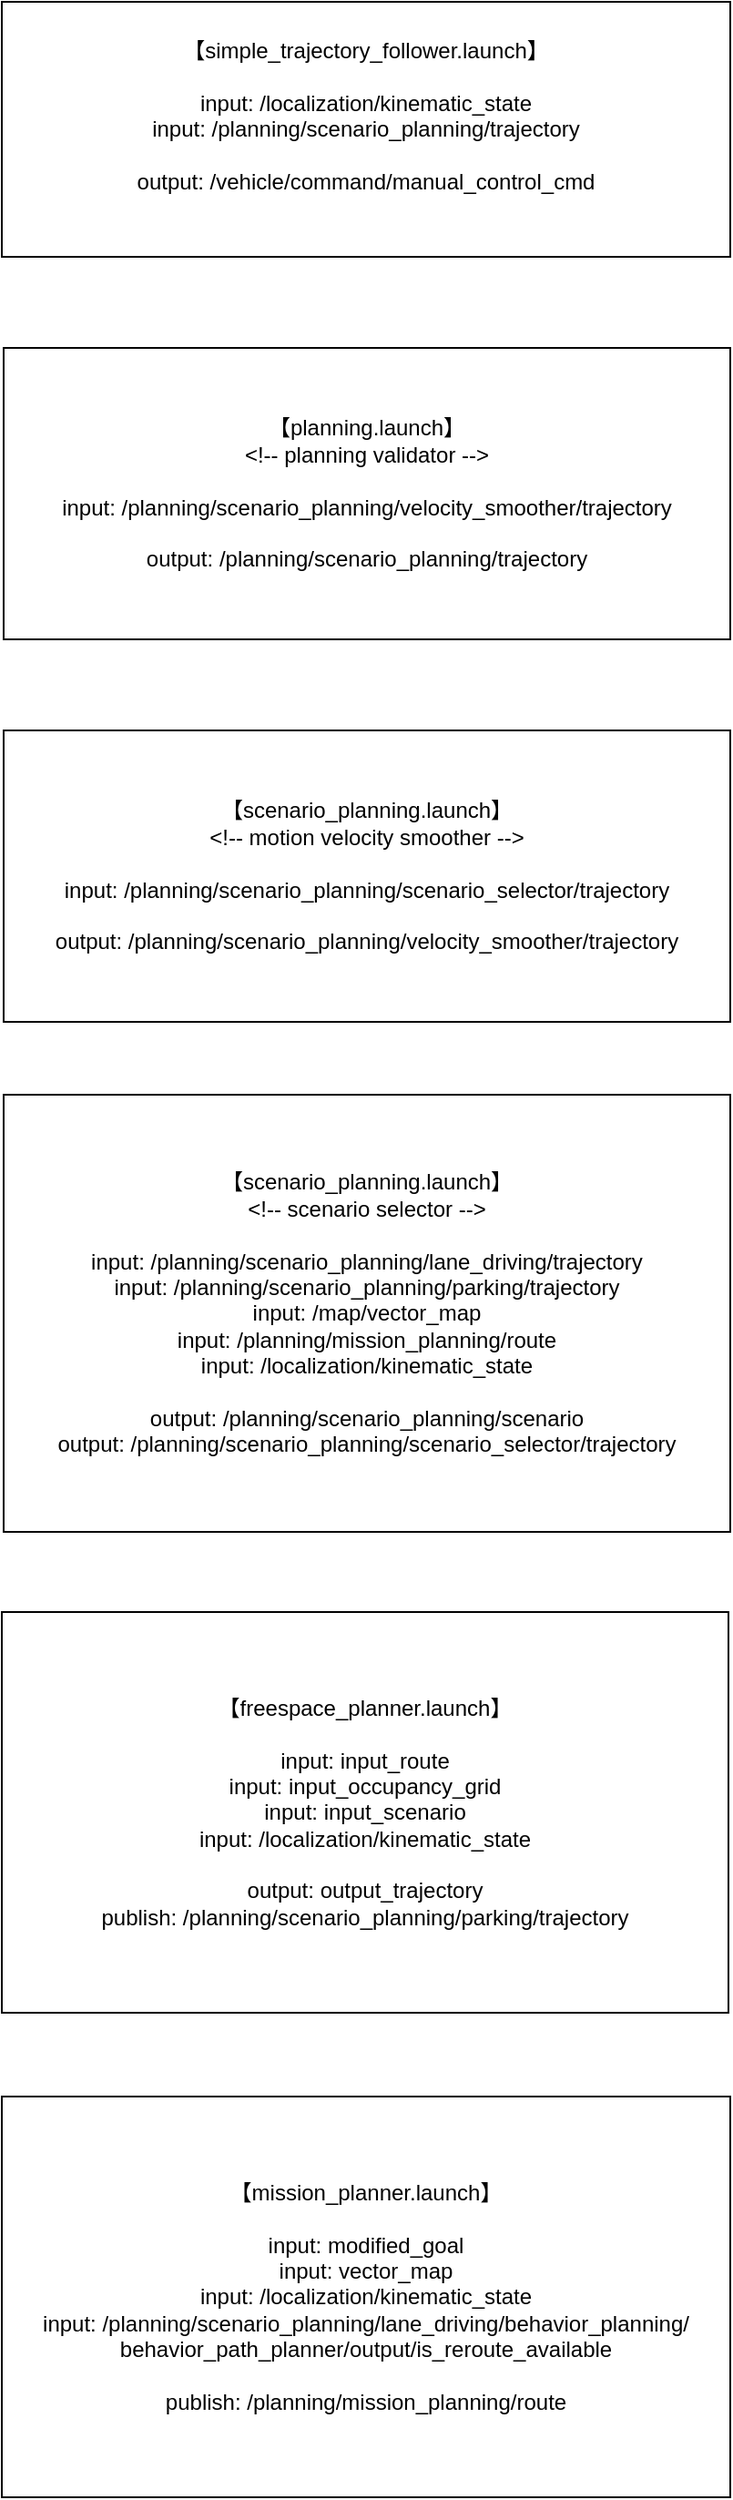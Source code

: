 <mxfile version="24.7.17">
  <diagram name="第 1 页" id="Bj05R8QRVJabiGc4-4df">
    <mxGraphModel dx="1355" dy="665" grid="1" gridSize="10" guides="1" tooltips="1" connect="1" arrows="1" fold="1" page="1" pageScale="1" pageWidth="827" pageHeight="1169" math="0" shadow="0">
      <root>
        <mxCell id="0" />
        <mxCell id="1" parent="0" />
        <mxCell id="DaoDRAan5N-xbQoOhHpL-1" value="【simple_trajectory_follower.launch】&lt;div&gt;&lt;br&gt;&lt;div&gt;input: /localization/kinematic_state&lt;/div&gt;&lt;div&gt;input: /planning/scenario_planning/trajectory&lt;/div&gt;&lt;div&gt;&lt;br&gt;&lt;/div&gt;&lt;div&gt;output: /vehicle/command/manual_control_cmd&lt;/div&gt;&lt;div&gt;&lt;br&gt;&lt;/div&gt;&lt;/div&gt;" style="rounded=0;whiteSpace=wrap;html=1;" vertex="1" parent="1">
          <mxGeometry x="200" y="110" width="400" height="140" as="geometry" />
        </mxCell>
        <mxCell id="DaoDRAan5N-xbQoOhHpL-2" value="【planning.launch】&lt;div&gt;&amp;lt;!-- planning validator --&amp;gt;&lt;/div&gt;&lt;div&gt;&lt;br&gt;&lt;/div&gt;&lt;div&gt;input: /planning/scenario_planning/velocity_smoother&lt;span style=&quot;background-color: initial;&quot;&gt;/trajectory&lt;/span&gt;&lt;/div&gt;&lt;div&gt;&lt;br&gt;&lt;/div&gt;&lt;div&gt;output: /planning/scenario_planning/trajectory&lt;/div&gt;" style="rounded=0;whiteSpace=wrap;html=1;" vertex="1" parent="1">
          <mxGeometry x="201" y="300" width="399" height="160" as="geometry" />
        </mxCell>
        <mxCell id="DaoDRAan5N-xbQoOhHpL-3" value="【scenario_planning.launch】&lt;div&gt;&lt;span style=&quot;font-size: 12px;&quot;&gt;&amp;lt;!-- motion velocity smoother --&amp;gt;&lt;/span&gt;&lt;br&gt;&lt;/div&gt;&lt;div&gt;&lt;span style=&quot;font-size: 12px;&quot;&gt;&lt;br&gt;&lt;/span&gt;&lt;/div&gt;&lt;div&gt;&lt;span style=&quot;font-size: 12px;&quot;&gt;input: /planning/scenario_planning/scenario_selector/trajectory&lt;/span&gt;&lt;/div&gt;&lt;div&gt;&lt;span style=&quot;font-size: 12px;&quot;&gt;&lt;br&gt;&lt;/span&gt;&lt;/div&gt;&lt;div&gt;&lt;span style=&quot;font-size: 12px;&quot;&gt;output: /planning/scenario_planning/velocity_smoother/trajectory&lt;/span&gt;&lt;/div&gt;" style="rounded=0;whiteSpace=wrap;html=1;" vertex="1" parent="1">
          <mxGeometry x="201" y="510" width="399" height="160" as="geometry" />
        </mxCell>
        <mxCell id="DaoDRAan5N-xbQoOhHpL-4" value="【scenario_planning.launch】&lt;div&gt;&lt;span style=&quot;font-size: 12px;&quot;&gt;&amp;lt;!-- scenario selector --&amp;gt;&lt;/span&gt;&lt;br&gt;&lt;/div&gt;&lt;div&gt;&lt;span style=&quot;font-size: 12px;&quot;&gt;&lt;br&gt;&lt;/span&gt;&lt;/div&gt;&lt;div&gt;&lt;span style=&quot;font-size: 12px;&quot;&gt;input:&amp;nbsp;&lt;/span&gt;&lt;span style=&quot;background-color: initial; font-size: 12px;&quot;&gt;/planning/scenario_planning/lane_driving/trajectory&lt;/span&gt;&lt;/div&gt;&lt;div&gt;&lt;span style=&quot;background-color: initial; font-size: 12px;&quot;&gt;input:&amp;nbsp;&lt;/span&gt;&lt;span style=&quot;background-color: initial; font-size: 12px;&quot;&gt;/planning/scenario_planning/parking/trajectory&lt;/span&gt;&lt;/div&gt;&lt;div&gt;&lt;span style=&quot;background-color: initial; font-size: 12px;&quot;&gt;input:&amp;nbsp;&lt;/span&gt;&lt;span style=&quot;background-color: initial; font-size: 12px;&quot;&gt;/map/vector_map&lt;/span&gt;&lt;/div&gt;&lt;div&gt;&lt;span style=&quot;background-color: initial; font-size: 12px;&quot;&gt;input:&amp;nbsp;&lt;/span&gt;&lt;span style=&quot;background-color: initial; font-size: 12px;&quot;&gt;/planning/mission_planning/route&lt;/span&gt;&lt;/div&gt;&lt;div&gt;&lt;span style=&quot;background-color: initial; font-size: 12px;&quot;&gt;input:&amp;nbsp;&lt;/span&gt;&lt;span style=&quot;background-color: initial; font-size: 12px;&quot;&gt;/localization/kinematic_state&lt;/span&gt;&lt;/div&gt;&lt;div&gt;&lt;span style=&quot;background-color: initial; font-size: 12px;&quot;&gt;&lt;br&gt;&lt;/span&gt;&lt;/div&gt;&lt;div&gt;&lt;span style=&quot;background-color: initial; font-size: 12px;&quot;&gt;output: &lt;/span&gt;&lt;span style=&quot;background-color: initial; font-size: 12px;&quot;&gt;/planning/scenario_planning/scenario&lt;/span&gt;&lt;/div&gt;&lt;div&gt;&lt;span style=&quot;background-color: initial; font-size: 12px;&quot;&gt;output:&amp;nbsp;&lt;/span&gt;&lt;span style=&quot;background-color: initial; font-size: 12px;&quot;&gt;/planning/scenario_planning/scenario_selector/trajectory&lt;/span&gt;&lt;/div&gt;" style="rounded=0;whiteSpace=wrap;html=1;" vertex="1" parent="1">
          <mxGeometry x="201" y="710" width="399" height="240" as="geometry" />
        </mxCell>
        <mxCell id="DaoDRAan5N-xbQoOhHpL-5" value="【mission_planner.launch】&lt;div&gt;&lt;br&gt;&lt;/div&gt;&lt;div&gt;input: modified_goal&lt;/div&gt;&lt;div&gt;input: vector_map&lt;/div&gt;&lt;div&gt;input: /localization/kinematic_state&lt;/div&gt;&lt;div&gt;input:&amp;nbsp;/planning/scenario_planning/lane_driving/behavior_planning/&lt;br&gt;behavior_path_planner/output/is_reroute_available&lt;/div&gt;&lt;div&gt;&lt;br&gt;&lt;/div&gt;&lt;div&gt;publish: /planning/mission_planning/route&lt;/div&gt;" style="rounded=0;whiteSpace=wrap;html=1;" vertex="1" parent="1">
          <mxGeometry x="200" y="1260" width="400" height="220" as="geometry" />
        </mxCell>
        <mxCell id="DaoDRAan5N-xbQoOhHpL-6" value="【freespace_planner.launch】&lt;div&gt;&lt;br&gt;&lt;div&gt;input: input_route&lt;/div&gt;&lt;div&gt;input: input_occupancy_grid&lt;/div&gt;&lt;div&gt;input: input_scenario&lt;/div&gt;&lt;div&gt;input: /localization/kinematic_state&lt;/div&gt;&lt;div&gt;&lt;br&gt;&lt;/div&gt;&lt;div&gt;output: output_trajectory&lt;/div&gt;&lt;/div&gt;&lt;div&gt;publish: /planning/scenario_planning/parking/trajectory&lt;/div&gt;" style="rounded=0;whiteSpace=wrap;html=1;" vertex="1" parent="1">
          <mxGeometry x="200" y="994" width="399" height="220" as="geometry" />
        </mxCell>
      </root>
    </mxGraphModel>
  </diagram>
</mxfile>
